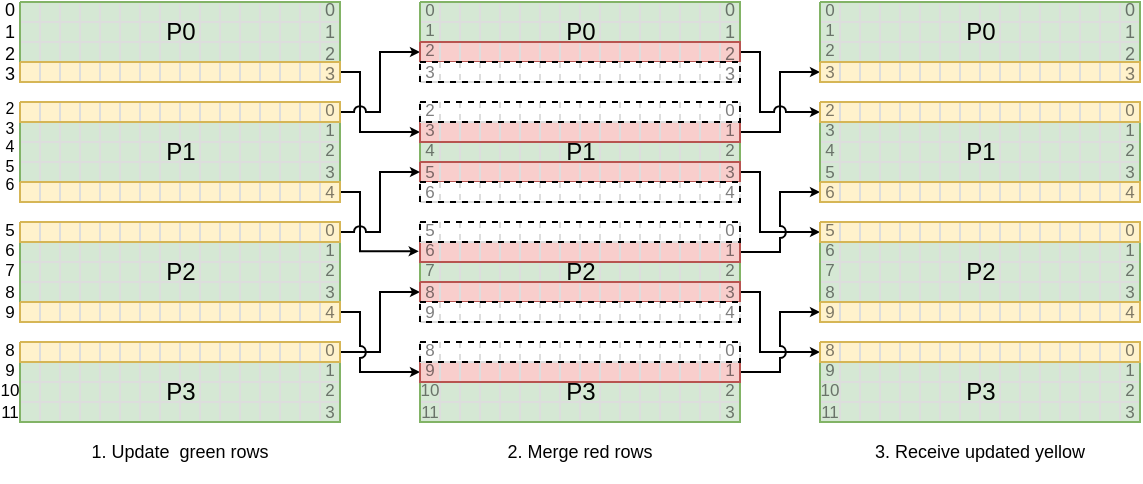 <mxfile version="17.4.5" type="device"><diagram id="Ih0Ml9vMcTWya7vIQpbS" name="Page-1"><mxGraphModel dx="1178" dy="568" grid="1" gridSize="10" guides="1" tooltips="1" connect="1" arrows="1" fold="1" page="1" pageScale="1" pageWidth="850" pageHeight="1100" math="0" shadow="0"><root><mxCell id="0"/><mxCell id="1" parent="0"/><mxCell id="VOwYthwgzwizTj71VB_E-21" value="P1" style="verticalLabelPosition=middle;verticalAlign=middle;html=1;shape=mxgraph.basic.patternFillRect;fillStyle=grid;step=10;fillStrokeWidth=1;fillStrokeColor=#dddddd;glass=0;sketch=0;fillColor=#d5e8d4;strokeColor=#82b366;labelPosition=center;align=center;" parent="1" vertex="1"><mxGeometry x="320" y="180" width="160" height="30" as="geometry"/></mxCell><mxCell id="VOwYthwgzwizTj71VB_E-2" value="P0" style="verticalLabelPosition=middle;verticalAlign=middle;html=1;shape=mxgraph.basic.patternFillRect;fillStyle=grid;step=10;fillStrokeWidth=1;fillStrokeColor=#dddddd;glass=0;sketch=0;fillColor=#d5e8d4;strokeColor=#82b366;spacing=0;labelPosition=center;align=center;" parent="1" vertex="1"><mxGeometry x="120" y="120" width="160" height="30" as="geometry"/></mxCell><mxCell id="VOwYthwgzwizTj71VB_E-40" style="edgeStyle=orthogonalEdgeStyle;rounded=0;orthogonalLoop=1;jettySize=auto;html=1;exitX=1;exitY=0.5;exitDx=0;exitDy=0;exitPerimeter=0;entryX=0;entryY=0.5;entryDx=0;entryDy=0;entryPerimeter=0;fontSize=9;endSize=2;jumpStyle=arc;" parent="1" source="VOwYthwgzwizTj71VB_E-3" target="VOwYthwgzwizTj71VB_E-20" edge="1"><mxGeometry relative="1" as="geometry"><Array as="points"><mxPoint x="290" y="155"/><mxPoint x="290" y="185"/></Array></mxGeometry></mxCell><mxCell id="VOwYthwgzwizTj71VB_E-3" value="" style="verticalLabelPosition=bottom;verticalAlign=top;html=1;shape=mxgraph.basic.patternFillRect;fillStyle=grid;step=10;fillStrokeWidth=1;fillStrokeColor=#dddddd;glass=0;sketch=0;fillColor=#fff2cc;strokeColor=#d6b656;" parent="1" vertex="1"><mxGeometry x="120" y="150" width="160" height="10" as="geometry"/></mxCell><mxCell id="VOwYthwgzwizTj71VB_E-4" value="P1" style="verticalLabelPosition=middle;verticalAlign=middle;html=1;shape=mxgraph.basic.patternFillRect;fillStyle=grid;step=10;fillStrokeWidth=1;fillStrokeColor=#dddddd;glass=0;sketch=0;fillColor=#d5e8d4;strokeColor=#82b366;labelPosition=center;align=center;" parent="1" vertex="1"><mxGeometry x="120" y="180" width="160" height="30" as="geometry"/></mxCell><mxCell id="VOwYthwgzwizTj71VB_E-39" style="edgeStyle=orthogonalEdgeStyle;rounded=0;orthogonalLoop=1;jettySize=auto;html=1;exitX=1;exitY=0.5;exitDx=0;exitDy=0;exitPerimeter=0;entryX=0;entryY=0.5;entryDx=0;entryDy=0;entryPerimeter=0;fontSize=9;endSize=2;jumpStyle=arc;" parent="1" source="VOwYthwgzwizTj71VB_E-5" target="VOwYthwgzwizTj71VB_E-22" edge="1"><mxGeometry relative="1" as="geometry"/></mxCell><mxCell id="VOwYthwgzwizTj71VB_E-5" value="" style="verticalLabelPosition=bottom;verticalAlign=top;html=1;shape=mxgraph.basic.patternFillRect;fillStyle=grid;step=10;fillStrokeWidth=1;fillStrokeColor=#dddddd;glass=0;sketch=0;fillColor=#fff2cc;strokeColor=#d6b656;" parent="1" vertex="1"><mxGeometry x="120" y="170" width="160" height="10" as="geometry"/></mxCell><mxCell id="VOwYthwgzwizTj71VB_E-41" style="edgeStyle=orthogonalEdgeStyle;rounded=0;jumpStyle=arc;orthogonalLoop=1;jettySize=auto;html=1;exitX=1;exitY=0.5;exitDx=0;exitDy=0;exitPerimeter=0;entryX=-0.004;entryY=0.154;entryDx=0;entryDy=0;entryPerimeter=0;fontSize=9;endSize=2;" parent="1" source="VOwYthwgzwizTj71VB_E-6" target="VOwYthwgzwizTj71VB_E-27" edge="1"><mxGeometry relative="1" as="geometry"><Array as="points"><mxPoint x="290" y="215"/><mxPoint x="290" y="245"/></Array></mxGeometry></mxCell><mxCell id="VOwYthwgzwizTj71VB_E-6" value="" style="verticalLabelPosition=bottom;verticalAlign=top;html=1;shape=mxgraph.basic.patternFillRect;fillStyle=grid;step=10;fillStrokeWidth=1;fillStrokeColor=#dddddd;glass=0;sketch=0;fillColor=#fff2cc;strokeColor=#d6b656;" parent="1" vertex="1"><mxGeometry x="120" y="210" width="160" height="10" as="geometry"/></mxCell><mxCell id="VOwYthwgzwizTj71VB_E-10" value="P2" style="verticalLabelPosition=middle;verticalAlign=middle;html=1;shape=mxgraph.basic.patternFillRect;fillStyle=grid;step=10;fillStrokeWidth=1;fillStrokeColor=#dddddd;glass=0;sketch=0;fillColor=#d5e8d4;strokeColor=#82b366;labelPosition=center;align=center;" parent="1" vertex="1"><mxGeometry x="120" y="240" width="160" height="30" as="geometry"/></mxCell><mxCell id="VOwYthwgzwizTj71VB_E-11" value="P3&lt;div style=&quot;text-align: justify&quot;&gt;&lt;/div&gt;" style="verticalLabelPosition=middle;verticalAlign=middle;html=1;shape=mxgraph.basic.patternFillRect;fillStyle=grid;step=10;fillStrokeWidth=1;fillStrokeColor=#dddddd;glass=0;sketch=0;fillColor=#d5e8d4;strokeColor=#82b366;labelPosition=center;align=center;" parent="1" vertex="1"><mxGeometry x="120" y="300" width="160" height="30" as="geometry"/></mxCell><mxCell id="VOwYthwgzwizTj71VB_E-13" value="0&lt;br style=&quot;font-size: 9px&quot;&gt;1&lt;br style=&quot;font-size: 9px&quot;&gt;2&lt;br style=&quot;font-size: 9px&quot;&gt;3" style="text;strokeColor=none;fillColor=none;align=center;verticalAlign=top;rounded=0;glass=0;sketch=0;spacing=0;fontSize=9;spacingTop=-6;whiteSpace=wrap;html=1;" parent="1" vertex="1"><mxGeometry x="110" y="120" width="10" height="40" as="geometry"/></mxCell><mxCell id="VOwYthwgzwizTj71VB_E-15" value="2&lt;br style=&quot;font-size: 8px;&quot;&gt;3&lt;br style=&quot;font-size: 8px;&quot;&gt;4&lt;br style=&quot;font-size: 8px;&quot;&gt;5&lt;br style=&quot;font-size: 8px;&quot;&gt;6" style="text;strokeColor=none;fillColor=none;align=center;verticalAlign=top;rounded=0;glass=0;sketch=0;spacing=0;fontSize=8;spacingTop=-6;whiteSpace=wrap;html=1;" parent="1" vertex="1"><mxGeometry x="110" y="170" width="10" height="50" as="geometry"/></mxCell><mxCell id="VOwYthwgzwizTj71VB_E-16" value="5&lt;br style=&quot;font-size: 8.5px;&quot;&gt;6&lt;br style=&quot;font-size: 8.5px;&quot;&gt;7&lt;br style=&quot;font-size: 8.5px;&quot;&gt;8&lt;br style=&quot;font-size: 8.5px;&quot;&gt;9" style="text;strokeColor=none;fillColor=none;align=center;verticalAlign=top;rounded=0;glass=0;sketch=0;spacing=0;fontSize=8.5;spacingTop=-6;whiteSpace=wrap;html=1;" parent="1" vertex="1"><mxGeometry x="110" y="230" width="10" height="50" as="geometry"/></mxCell><mxCell id="VOwYthwgzwizTj71VB_E-17" value="8&lt;br style=&quot;font-size: 8.5px;&quot;&gt;9&lt;br style=&quot;font-size: 8.5px;&quot;&gt;10&lt;br style=&quot;font-size: 8.5px;&quot;&gt;11" style="text;strokeColor=none;fillColor=none;align=center;verticalAlign=top;rounded=0;glass=0;sketch=0;spacing=0;fontSize=8.5;spacingTop=-6;whiteSpace=wrap;html=1;" parent="1" vertex="1"><mxGeometry x="110" y="290" width="10" height="40" as="geometry"/></mxCell><mxCell id="VOwYthwgzwizTj71VB_E-18" value="&lt;div&gt;&lt;span&gt;1. Update&amp;nbsp; green rows&lt;/span&gt;&lt;/div&gt;" style="text;html=1;strokeColor=none;fillColor=none;align=center;verticalAlign=middle;whiteSpace=wrap;rounded=0;glass=0;sketch=0;fontSize=9;" parent="1" vertex="1"><mxGeometry x="120" y="330" width="160" height="30" as="geometry"/></mxCell><mxCell id="VOwYthwgzwizTj71VB_E-19" value="P0" style="verticalLabelPosition=middle;verticalAlign=middle;html=1;shape=mxgraph.basic.patternFillRect;fillStyle=grid;step=10;fillStrokeWidth=1;fillStrokeColor=#dddddd;glass=0;sketch=0;fillColor=#d5e8d4;strokeColor=#82b366;spacing=0;labelPosition=center;align=center;" parent="1" vertex="1"><mxGeometry x="320" y="120" width="160" height="30" as="geometry"/></mxCell><mxCell id="VOwYthwgzwizTj71VB_E-66" style="edgeStyle=orthogonalEdgeStyle;rounded=0;jumpStyle=arc;orthogonalLoop=1;jettySize=auto;html=1;exitX=1;exitY=0.5;exitDx=0;exitDy=0;exitPerimeter=0;entryX=0;entryY=0.5;entryDx=0;entryDy=0;entryPerimeter=0;fontSize=9;endSize=2;" parent="1" source="VOwYthwgzwizTj71VB_E-20" target="VOwYthwgzwizTj71VB_E-47" edge="1"><mxGeometry relative="1" as="geometry"/></mxCell><mxCell id="VOwYthwgzwizTj71VB_E-20" value="" style="verticalLabelPosition=bottom;verticalAlign=top;html=1;shape=mxgraph.basic.patternFillRect;fillStyle=grid;step=10;fillStrokeWidth=1;fillStrokeColor=#dddddd;glass=0;sketch=0;fillColor=#f8cecc;strokeColor=#b85450;" parent="1" vertex="1"><mxGeometry x="320" y="180" width="160" height="10" as="geometry"/></mxCell><mxCell id="VOwYthwgzwizTj71VB_E-67" style="edgeStyle=orthogonalEdgeStyle;rounded=0;jumpStyle=arc;orthogonalLoop=1;jettySize=auto;html=1;exitX=1;exitY=0.5;exitDx=0;exitDy=0;exitPerimeter=0;entryX=0;entryY=0.5;entryDx=0;entryDy=0;entryPerimeter=0;fontSize=9;endSize=2;" parent="1" source="VOwYthwgzwizTj71VB_E-22" target="VOwYthwgzwizTj71VB_E-49" edge="1"><mxGeometry relative="1" as="geometry"><Array as="points"><mxPoint x="490" y="145"/><mxPoint x="490" y="175"/></Array></mxGeometry></mxCell><mxCell id="VOwYthwgzwizTj71VB_E-22" value="" style="verticalLabelPosition=bottom;verticalAlign=top;html=1;shape=mxgraph.basic.patternFillRect;fillStyle=grid;step=10;fillStrokeWidth=1;fillStrokeColor=#dddddd;glass=0;sketch=0;fillColor=#f8cecc;strokeColor=#b85450;" parent="1" vertex="1"><mxGeometry x="320" y="140" width="160" height="10" as="geometry"/></mxCell><mxCell id="VOwYthwgzwizTj71VB_E-65" style="edgeStyle=orthogonalEdgeStyle;rounded=0;jumpStyle=arc;orthogonalLoop=1;jettySize=auto;html=1;exitX=1;exitY=0.5;exitDx=0;exitDy=0;exitPerimeter=0;entryX=0;entryY=0.5;entryDx=0;entryDy=0;entryPerimeter=0;fontSize=9;endSize=2;" parent="1" source="VOwYthwgzwizTj71VB_E-23" target="VOwYthwgzwizTj71VB_E-57" edge="1"><mxGeometry relative="1" as="geometry"><Array as="points"><mxPoint x="490" y="205"/><mxPoint x="490" y="235"/></Array></mxGeometry></mxCell><mxCell id="VOwYthwgzwizTj71VB_E-23" value="" style="verticalLabelPosition=bottom;verticalAlign=top;html=1;shape=mxgraph.basic.patternFillRect;fillStyle=grid;step=10;fillStrokeWidth=1;fillStrokeColor=#dddddd;glass=0;sketch=0;fillColor=#f8cecc;strokeColor=#b85450;" parent="1" vertex="1"><mxGeometry x="320" y="200" width="160" height="10" as="geometry"/></mxCell><mxCell id="VOwYthwgzwizTj71VB_E-27" value="P2" style="verticalLabelPosition=middle;verticalAlign=middle;html=1;shape=mxgraph.basic.patternFillRect;fillStyle=grid;step=10;fillStrokeWidth=1;fillStrokeColor=#dddddd;glass=0;sketch=0;fillColor=#d5e8d4;strokeColor=#82b366;labelPosition=center;align=center;" parent="1" vertex="1"><mxGeometry x="320" y="240" width="160" height="30" as="geometry"/></mxCell><mxCell id="VOwYthwgzwizTj71VB_E-28" value="P3&lt;div style=&quot;text-align: justify&quot;&gt;&lt;/div&gt;" style="verticalLabelPosition=middle;verticalAlign=middle;html=1;shape=mxgraph.basic.patternFillRect;fillStyle=grid;step=10;fillStrokeWidth=1;fillStrokeColor=#dddddd;glass=0;sketch=0;fillColor=#d5e8d4;strokeColor=#82b366;labelPosition=center;align=center;" parent="1" vertex="1"><mxGeometry x="320" y="300" width="160" height="30" as="geometry"/></mxCell><mxCell id="VOwYthwgzwizTj71VB_E-33" value="" style="verticalLabelPosition=bottom;verticalAlign=top;html=1;shape=mxgraph.basic.patternFillRect;fillStyle=grid;step=10;fillStrokeWidth=1;fillStrokeColor=#dddddd;glass=0;sketch=0;dashed=1;" parent="1" vertex="1"><mxGeometry x="320" y="150" width="160" height="10" as="geometry"/></mxCell><mxCell id="VOwYthwgzwizTj71VB_E-34" value="" style="verticalLabelPosition=bottom;verticalAlign=top;html=1;shape=mxgraph.basic.patternFillRect;fillStyle=grid;step=10;fillStrokeWidth=1;fillStrokeColor=#dddddd;glass=0;sketch=0;dashed=1;" parent="1" vertex="1"><mxGeometry x="320" y="170" width="160" height="10" as="geometry"/></mxCell><mxCell id="VOwYthwgzwizTj71VB_E-35" value="" style="verticalLabelPosition=bottom;verticalAlign=top;html=1;shape=mxgraph.basic.patternFillRect;fillStyle=grid;step=10;fillStrokeWidth=1;fillStrokeColor=#dddddd;glass=0;sketch=0;dashed=1;" parent="1" vertex="1"><mxGeometry x="320" y="210" width="160" height="10" as="geometry"/></mxCell><mxCell id="VOwYthwgzwizTj71VB_E-64" style="edgeStyle=orthogonalEdgeStyle;rounded=0;jumpStyle=arc;orthogonalLoop=1;jettySize=auto;html=1;exitX=1;exitY=0.5;exitDx=0;exitDy=0;exitPerimeter=0;entryX=0;entryY=0.5;entryDx=0;entryDy=0;entryPerimeter=0;fontSize=9;endSize=2;" parent="1" source="VOwYthwgzwizTj71VB_E-24" target="VOwYthwgzwizTj71VB_E-50" edge="1"><mxGeometry relative="1" as="geometry"/></mxCell><mxCell id="VOwYthwgzwizTj71VB_E-24" value="" style="verticalLabelPosition=bottom;verticalAlign=top;html=1;shape=mxgraph.basic.patternFillRect;fillStyle=grid;step=10;fillStrokeWidth=1;fillStrokeColor=#dddddd;glass=0;sketch=0;fillColor=#f8cecc;strokeColor=#b85450;" parent="1" vertex="1"><mxGeometry x="320" y="240" width="160" height="10" as="geometry"/></mxCell><mxCell id="VOwYthwgzwizTj71VB_E-36" value="" style="verticalLabelPosition=bottom;verticalAlign=top;html=1;shape=mxgraph.basic.patternFillRect;fillStyle=grid;step=10;fillStrokeWidth=1;fillStrokeColor=#dddddd;glass=0;sketch=0;dashed=1;" parent="1" vertex="1"><mxGeometry x="320" y="230" width="160" height="10" as="geometry"/></mxCell><mxCell id="VOwYthwgzwizTj71VB_E-42" style="edgeStyle=orthogonalEdgeStyle;rounded=0;jumpStyle=arc;orthogonalLoop=1;jettySize=auto;html=1;exitX=1;exitY=0.5;exitDx=0;exitDy=0;exitPerimeter=0;entryX=0;entryY=0.5;entryDx=0;entryDy=0;entryPerimeter=0;fontSize=9;endSize=2;" parent="1" source="VOwYthwgzwizTj71VB_E-7" target="VOwYthwgzwizTj71VB_E-23" edge="1"><mxGeometry relative="1" as="geometry"/></mxCell><mxCell id="VOwYthwgzwizTj71VB_E-7" value="" style="verticalLabelPosition=bottom;verticalAlign=top;html=1;shape=mxgraph.basic.patternFillRect;fillStyle=grid;step=10;fillStrokeWidth=1;fillStrokeColor=#dddddd;glass=0;sketch=0;fillColor=#fff2cc;strokeColor=#d6b656;" parent="1" vertex="1"><mxGeometry x="120" y="230" width="160" height="10" as="geometry"/></mxCell><mxCell id="VOwYthwgzwizTj71VB_E-43" style="edgeStyle=orthogonalEdgeStyle;rounded=0;jumpStyle=arc;orthogonalLoop=1;jettySize=auto;html=1;exitX=1;exitY=0.5;exitDx=0;exitDy=0;exitPerimeter=0;entryX=0;entryY=0.5;entryDx=0;entryDy=0;entryPerimeter=0;fontSize=9;endSize=2;" parent="1" source="VOwYthwgzwizTj71VB_E-9" target="VOwYthwgzwizTj71VB_E-25" edge="1"><mxGeometry relative="1" as="geometry"/></mxCell><mxCell id="VOwYthwgzwizTj71VB_E-9" value="" style="verticalLabelPosition=bottom;verticalAlign=top;html=1;shape=mxgraph.basic.patternFillRect;fillStyle=grid;step=10;fillStrokeWidth=1;fillStrokeColor=#dddddd;glass=0;sketch=0;fillColor=#fff2cc;strokeColor=#d6b656;" parent="1" vertex="1"><mxGeometry x="120" y="290" width="160" height="10" as="geometry"/></mxCell><mxCell id="VOwYthwgzwizTj71VB_E-44" style="edgeStyle=orthogonalEdgeStyle;rounded=0;jumpStyle=arc;orthogonalLoop=1;jettySize=auto;html=1;exitX=1;exitY=0.5;exitDx=0;exitDy=0;exitPerimeter=0;entryX=0;entryY=0.5;entryDx=0;entryDy=0;entryPerimeter=0;fontSize=9;endSize=2;" parent="1" source="VOwYthwgzwizTj71VB_E-8" target="VOwYthwgzwizTj71VB_E-26" edge="1"><mxGeometry relative="1" as="geometry"><Array as="points"><mxPoint x="290" y="275"/><mxPoint x="290" y="305"/></Array></mxGeometry></mxCell><mxCell id="VOwYthwgzwizTj71VB_E-8" value="" style="verticalLabelPosition=bottom;verticalAlign=top;html=1;shape=mxgraph.basic.patternFillRect;fillStyle=grid;step=10;fillStrokeWidth=1;fillStrokeColor=#dddddd;glass=0;sketch=0;fillColor=#fff2cc;strokeColor=#d6b656;" parent="1" vertex="1"><mxGeometry x="120" y="270" width="160" height="10" as="geometry"/></mxCell><mxCell id="VOwYthwgzwizTj71VB_E-62" style="edgeStyle=orthogonalEdgeStyle;rounded=0;jumpStyle=arc;orthogonalLoop=1;jettySize=auto;html=1;exitX=1;exitY=0.5;exitDx=0;exitDy=0;exitPerimeter=0;entryX=0;entryY=0.5;entryDx=0;entryDy=0;entryPerimeter=0;fontSize=9;endSize=2;" parent="1" source="VOwYthwgzwizTj71VB_E-25" target="VOwYthwgzwizTj71VB_E-58" edge="1"><mxGeometry relative="1" as="geometry"><Array as="points"><mxPoint x="490" y="265"/><mxPoint x="490" y="295"/></Array></mxGeometry></mxCell><mxCell id="VOwYthwgzwizTj71VB_E-25" value="" style="verticalLabelPosition=bottom;verticalAlign=top;html=1;shape=mxgraph.basic.patternFillRect;fillStyle=grid;step=10;fillStrokeWidth=1;fillStrokeColor=#dddddd;glass=0;sketch=0;fillColor=#f8cecc;strokeColor=#b85450;" parent="1" vertex="1"><mxGeometry x="320" y="260" width="160" height="10" as="geometry"/></mxCell><mxCell id="VOwYthwgzwizTj71VB_E-60" style="edgeStyle=orthogonalEdgeStyle;rounded=0;jumpStyle=arc;orthogonalLoop=1;jettySize=auto;html=1;exitX=1;exitY=0.5;exitDx=0;exitDy=0;exitPerimeter=0;entryX=0;entryY=0.5;entryDx=0;entryDy=0;entryPerimeter=0;fontSize=9;endSize=2;" parent="1" source="VOwYthwgzwizTj71VB_E-26" target="VOwYthwgzwizTj71VB_E-59" edge="1"><mxGeometry relative="1" as="geometry"/></mxCell><mxCell id="VOwYthwgzwizTj71VB_E-26" value="" style="verticalLabelPosition=bottom;verticalAlign=top;html=1;shape=mxgraph.basic.patternFillRect;fillStyle=grid;step=10;fillStrokeWidth=1;fillStrokeColor=#dddddd;glass=0;sketch=0;fillColor=#f8cecc;strokeColor=#b85450;" parent="1" vertex="1"><mxGeometry x="320" y="300" width="160" height="10" as="geometry"/></mxCell><mxCell id="VOwYthwgzwizTj71VB_E-37" value="" style="verticalLabelPosition=bottom;verticalAlign=top;html=1;shape=mxgraph.basic.patternFillRect;fillStyle=grid;step=10;fillStrokeWidth=1;fillStrokeColor=#dddddd;glass=0;sketch=0;dashed=1;" parent="1" vertex="1"><mxGeometry x="320" y="270" width="160" height="10" as="geometry"/></mxCell><mxCell id="VOwYthwgzwizTj71VB_E-38" value="" style="verticalLabelPosition=bottom;verticalAlign=top;html=1;shape=mxgraph.basic.patternFillRect;fillStyle=grid;step=10;fillStrokeWidth=1;fillStrokeColor=#dddddd;glass=0;sketch=0;dashed=1;" parent="1" vertex="1"><mxGeometry x="320" y="290" width="160" height="10" as="geometry"/></mxCell><mxCell id="VOwYthwgzwizTj71VB_E-45" value="&lt;span&gt;2. Merge red rows&lt;/span&gt;" style="text;html=1;strokeColor=none;fillColor=none;align=center;verticalAlign=middle;whiteSpace=wrap;rounded=0;glass=0;sketch=0;fontSize=9;" parent="1" vertex="1"><mxGeometry x="320" y="330" width="160" height="30" as="geometry"/></mxCell><mxCell id="VOwYthwgzwizTj71VB_E-32" value="8&lt;br style=&quot;font-size: 8.5px;&quot;&gt;9&lt;br style=&quot;font-size: 8.5px;&quot;&gt;10&lt;br style=&quot;font-size: 8.5px;&quot;&gt;11" style="text;strokeColor=none;fillColor=none;align=center;verticalAlign=top;rounded=0;glass=0;sketch=0;spacing=0;fontSize=8.5;spacingTop=-6;whiteSpace=wrap;html=1;textOpacity=50;" parent="1" vertex="1"><mxGeometry x="320" y="290" width="10" height="40" as="geometry"/></mxCell><mxCell id="VOwYthwgzwizTj71VB_E-31" value="5&lt;br style=&quot;font-size: 8.5px;&quot;&gt;6&lt;br style=&quot;font-size: 8.5px;&quot;&gt;7&lt;br style=&quot;font-size: 8.5px;&quot;&gt;8&lt;br style=&quot;font-size: 8.5px;&quot;&gt;9" style="text;strokeColor=none;fillColor=none;align=center;verticalAlign=top;rounded=0;glass=0;sketch=0;spacing=0;fontSize=8.5;spacingTop=-6;whiteSpace=wrap;html=1;textOpacity=50;" parent="1" vertex="1"><mxGeometry x="320" y="230" width="10" height="50" as="geometry"/></mxCell><mxCell id="VOwYthwgzwizTj71VB_E-30" value="2&lt;br style=&quot;font-size: 8.5px;&quot;&gt;3&lt;br style=&quot;font-size: 8.5px;&quot;&gt;4&lt;br style=&quot;font-size: 8.5px;&quot;&gt;5&lt;br style=&quot;font-size: 8.5px;&quot;&gt;6" style="text;strokeColor=none;fillColor=none;align=center;verticalAlign=top;rounded=0;glass=0;sketch=0;spacing=0;fontSize=8.5;spacingTop=-6;whiteSpace=wrap;html=1;textOpacity=50;" parent="1" vertex="1"><mxGeometry x="320" y="170" width="10" height="50" as="geometry"/></mxCell><mxCell id="VOwYthwgzwizTj71VB_E-29" value="0&lt;br style=&quot;font-size: 8.5px;&quot;&gt;1&lt;br style=&quot;font-size: 8.5px;&quot;&gt;2&lt;br style=&quot;font-size: 8.5px;&quot;&gt;3" style="text;strokeColor=none;fillColor=none;align=center;verticalAlign=top;rounded=0;glass=0;sketch=0;spacing=0;fontSize=8.5;spacingTop=-6;whiteSpace=wrap;html=1;textOpacity=50;" parent="1" vertex="1"><mxGeometry x="320" y="120" width="10" height="40" as="geometry"/></mxCell><mxCell id="VOwYthwgzwizTj71VB_E-46" value="P0" style="verticalLabelPosition=middle;verticalAlign=middle;html=1;shape=mxgraph.basic.patternFillRect;fillStyle=grid;step=10;fillStrokeWidth=1;fillStrokeColor=#dddddd;glass=0;sketch=0;fillColor=#d5e8d4;strokeColor=#82b366;spacing=0;labelPosition=center;align=center;" parent="1" vertex="1"><mxGeometry x="520" y="120" width="160" height="30" as="geometry"/></mxCell><mxCell id="VOwYthwgzwizTj71VB_E-47" value="" style="verticalLabelPosition=bottom;verticalAlign=top;html=1;shape=mxgraph.basic.patternFillRect;fillStyle=grid;step=10;fillStrokeWidth=1;fillStrokeColor=#dddddd;glass=0;sketch=0;fillColor=#fff2cc;strokeColor=#d6b656;" parent="1" vertex="1"><mxGeometry x="520" y="150" width="160" height="10" as="geometry"/></mxCell><mxCell id="VOwYthwgzwizTj71VB_E-48" value="P1" style="verticalLabelPosition=middle;verticalAlign=middle;html=1;shape=mxgraph.basic.patternFillRect;fillStyle=grid;step=10;fillStrokeWidth=1;fillStrokeColor=#dddddd;glass=0;sketch=0;fillColor=#d5e8d4;strokeColor=#82b366;labelPosition=center;align=center;" parent="1" vertex="1"><mxGeometry x="520" y="180" width="160" height="30" as="geometry"/></mxCell><mxCell id="VOwYthwgzwizTj71VB_E-49" value="" style="verticalLabelPosition=bottom;verticalAlign=top;html=1;shape=mxgraph.basic.patternFillRect;fillStyle=grid;step=10;fillStrokeWidth=1;fillStrokeColor=#dddddd;glass=0;sketch=0;fillColor=#fff2cc;strokeColor=#d6b656;" parent="1" vertex="1"><mxGeometry x="520" y="170" width="160" height="10" as="geometry"/></mxCell><mxCell id="VOwYthwgzwizTj71VB_E-50" value="" style="verticalLabelPosition=bottom;verticalAlign=top;html=1;shape=mxgraph.basic.patternFillRect;fillStyle=grid;step=10;fillStrokeWidth=1;fillStrokeColor=#dddddd;glass=0;sketch=0;fillColor=#fff2cc;strokeColor=#d6b656;" parent="1" vertex="1"><mxGeometry x="520" y="210" width="160" height="10" as="geometry"/></mxCell><mxCell id="VOwYthwgzwizTj71VB_E-51" value="P2" style="verticalLabelPosition=middle;verticalAlign=middle;html=1;shape=mxgraph.basic.patternFillRect;fillStyle=grid;step=10;fillStrokeWidth=1;fillStrokeColor=#dddddd;glass=0;sketch=0;fillColor=#d5e8d4;strokeColor=#82b366;labelPosition=center;align=center;" parent="1" vertex="1"><mxGeometry x="520" y="240" width="160" height="30" as="geometry"/></mxCell><mxCell id="VOwYthwgzwizTj71VB_E-52" value="P3&lt;div style=&quot;text-align: justify&quot;&gt;&lt;/div&gt;" style="verticalLabelPosition=middle;verticalAlign=middle;html=1;shape=mxgraph.basic.patternFillRect;fillStyle=grid;step=10;fillStrokeWidth=1;fillStrokeColor=#dddddd;glass=0;sketch=0;fillColor=#d5e8d4;strokeColor=#82b366;labelPosition=center;align=center;" parent="1" vertex="1"><mxGeometry x="520" y="300" width="160" height="30" as="geometry"/></mxCell><mxCell id="VOwYthwgzwizTj71VB_E-57" value="" style="verticalLabelPosition=bottom;verticalAlign=top;html=1;shape=mxgraph.basic.patternFillRect;fillStyle=grid;step=10;fillStrokeWidth=1;fillStrokeColor=#dddddd;glass=0;sketch=0;fillColor=#fff2cc;strokeColor=#d6b656;" parent="1" vertex="1"><mxGeometry x="520" y="230" width="160" height="10" as="geometry"/></mxCell><mxCell id="VOwYthwgzwizTj71VB_E-58" value="" style="verticalLabelPosition=bottom;verticalAlign=top;html=1;shape=mxgraph.basic.patternFillRect;fillStyle=grid;step=10;fillStrokeWidth=1;fillStrokeColor=#dddddd;glass=0;sketch=0;fillColor=#fff2cc;strokeColor=#d6b656;" parent="1" vertex="1"><mxGeometry x="520" y="290" width="160" height="10" as="geometry"/></mxCell><mxCell id="VOwYthwgzwizTj71VB_E-59" value="" style="verticalLabelPosition=bottom;verticalAlign=top;html=1;shape=mxgraph.basic.patternFillRect;fillStyle=grid;step=10;fillStrokeWidth=1;fillStrokeColor=#dddddd;glass=0;sketch=0;fillColor=#fff2cc;strokeColor=#d6b656;" parent="1" vertex="1"><mxGeometry x="520" y="270" width="160" height="10" as="geometry"/></mxCell><mxCell id="VOwYthwgzwizTj71VB_E-53" value="0&lt;br style=&quot;font-size: 8.5px;&quot;&gt;1&lt;br style=&quot;font-size: 8.5px;&quot;&gt;2&lt;br style=&quot;font-size: 8.5px;&quot;&gt;3" style="text;strokeColor=none;fillColor=none;align=center;verticalAlign=top;rounded=0;glass=0;sketch=0;spacing=0;fontSize=8.5;spacingTop=-6;whiteSpace=wrap;html=1;textOpacity=50;" parent="1" vertex="1"><mxGeometry x="520" y="120" width="10" height="40" as="geometry"/></mxCell><mxCell id="VOwYthwgzwizTj71VB_E-54" value="2&lt;br style=&quot;font-size: 8.5px;&quot;&gt;3&lt;br style=&quot;font-size: 8.5px;&quot;&gt;4&lt;br style=&quot;font-size: 8.5px;&quot;&gt;5&lt;br style=&quot;font-size: 8.5px;&quot;&gt;6" style="text;strokeColor=none;fillColor=none;align=center;verticalAlign=top;rounded=0;glass=0;sketch=0;spacing=0;fontSize=8.5;spacingTop=-6;whiteSpace=wrap;html=1;textOpacity=50;" parent="1" vertex="1"><mxGeometry x="520" y="170" width="10" height="50" as="geometry"/></mxCell><mxCell id="VOwYthwgzwizTj71VB_E-55" value="5&lt;br style=&quot;font-size: 8.5px;&quot;&gt;6&lt;br style=&quot;font-size: 8.5px;&quot;&gt;7&lt;br style=&quot;font-size: 8.5px;&quot;&gt;8&lt;br style=&quot;font-size: 8.5px;&quot;&gt;9" style="text;strokeColor=none;fillColor=none;align=center;verticalAlign=top;rounded=0;glass=0;sketch=0;spacing=0;fontSize=8.5;spacingTop=-6;whiteSpace=wrap;html=1;textOpacity=50;" parent="1" vertex="1"><mxGeometry x="520" y="230" width="10" height="50" as="geometry"/></mxCell><mxCell id="VOwYthwgzwizTj71VB_E-56" value="8&lt;br style=&quot;font-size: 8.5px;&quot;&gt;9&lt;br style=&quot;font-size: 8.5px;&quot;&gt;10&lt;br style=&quot;font-size: 8.5px;&quot;&gt;11" style="text;strokeColor=none;fillColor=none;align=center;verticalAlign=top;rounded=0;glass=0;sketch=0;spacing=0;fontSize=8.5;spacingTop=-6;whiteSpace=wrap;html=1;textOpacity=50;" parent="1" vertex="1"><mxGeometry x="520" y="290" width="10" height="40" as="geometry"/></mxCell><mxCell id="VOwYthwgzwizTj71VB_E-68" value="&lt;span&gt;3. Receive&amp;nbsp;updated yellow&lt;/span&gt;" style="text;html=1;strokeColor=none;fillColor=none;align=center;verticalAlign=middle;whiteSpace=wrap;rounded=0;glass=0;sketch=0;fontSize=9;" parent="1" vertex="1"><mxGeometry x="520" y="330" width="160" height="30" as="geometry"/></mxCell><mxCell id="VOwYthwgzwizTj71VB_E-71" value="0&lt;br&gt;1&lt;br&gt;2&lt;br&gt;3" style="text;strokeColor=none;fillColor=none;align=center;verticalAlign=top;rounded=0;glass=0;sketch=0;spacing=0;fontSize=9;spacingTop=-6;whiteSpace=wrap;html=1;textOpacity=50;" parent="1" vertex="1"><mxGeometry x="270" y="120" width="10" height="40" as="geometry"/></mxCell><mxCell id="VOwYthwgzwizTj71VB_E-72" value="0&lt;br style=&quot;font-size: 8.5px;&quot;&gt;1&lt;br style=&quot;font-size: 8.5px;&quot;&gt;2&lt;br style=&quot;font-size: 8.5px;&quot;&gt;3&lt;br style=&quot;font-size: 8.5px;&quot;&gt;4" style="text;strokeColor=none;fillColor=none;align=center;verticalAlign=top;rounded=0;glass=0;sketch=0;spacing=0;fontSize=8.5;spacingTop=-6;whiteSpace=wrap;html=1;textOpacity=50;" parent="1" vertex="1"><mxGeometry x="270" y="170" width="10" height="50" as="geometry"/></mxCell><mxCell id="VOwYthwgzwizTj71VB_E-73" value="0&lt;br style=&quot;font-size: 8.5px;&quot;&gt;1&lt;br style=&quot;font-size: 8.5px;&quot;&gt;2&lt;br style=&quot;font-size: 8.5px;&quot;&gt;3&lt;br style=&quot;font-size: 8.5px;&quot;&gt;4" style="text;strokeColor=none;fillColor=none;align=center;verticalAlign=top;rounded=0;glass=0;sketch=0;spacing=0;fontSize=8.5;spacingTop=-6;whiteSpace=wrap;html=1;textOpacity=50;" parent="1" vertex="1"><mxGeometry x="270" y="230" width="10" height="50" as="geometry"/></mxCell><mxCell id="VOwYthwgzwizTj71VB_E-74" value="0&lt;br style=&quot;font-size: 8.5px;&quot;&gt;1&lt;br style=&quot;font-size: 8.5px;&quot;&gt;2&lt;br style=&quot;font-size: 8.5px;&quot;&gt;3" style="text;strokeColor=none;fillColor=none;align=center;verticalAlign=top;rounded=0;glass=0;sketch=0;spacing=0;fontSize=8.5;spacingTop=-6;whiteSpace=wrap;html=1;textOpacity=50;" parent="1" vertex="1"><mxGeometry x="270" y="290" width="10" height="40" as="geometry"/></mxCell><mxCell id="gS_ADgSrSn3s4MhXANd3-3" value="0&lt;br&gt;1&lt;br&gt;2&lt;br&gt;3" style="text;strokeColor=none;fillColor=none;align=center;verticalAlign=top;rounded=0;glass=0;sketch=0;spacing=0;fontSize=9;spacingTop=-6;whiteSpace=wrap;html=1;textOpacity=50;" vertex="1" parent="1"><mxGeometry x="470" y="120" width="10" height="40" as="geometry"/></mxCell><mxCell id="gS_ADgSrSn3s4MhXANd3-4" value="0&lt;br style=&quot;font-size: 8.5px;&quot;&gt;1&lt;br style=&quot;font-size: 8.5px;&quot;&gt;2&lt;br style=&quot;font-size: 8.5px;&quot;&gt;3&lt;br style=&quot;font-size: 8.5px;&quot;&gt;4" style="text;strokeColor=none;fillColor=none;align=center;verticalAlign=top;rounded=0;glass=0;sketch=0;spacing=0;fontSize=8.5;spacingTop=-6;whiteSpace=wrap;html=1;textOpacity=50;" vertex="1" parent="1"><mxGeometry x="470" y="170" width="10" height="50" as="geometry"/></mxCell><mxCell id="gS_ADgSrSn3s4MhXANd3-5" value="0&lt;br style=&quot;font-size: 8.5px;&quot;&gt;1&lt;br style=&quot;font-size: 8.5px;&quot;&gt;2&lt;br style=&quot;font-size: 8.5px;&quot;&gt;3&lt;br style=&quot;font-size: 8.5px;&quot;&gt;4" style="text;strokeColor=none;fillColor=none;align=center;verticalAlign=top;rounded=0;glass=0;sketch=0;spacing=0;fontSize=8.5;spacingTop=-6;whiteSpace=wrap;html=1;textOpacity=50;" vertex="1" parent="1"><mxGeometry x="470" y="230" width="10" height="50" as="geometry"/></mxCell><mxCell id="gS_ADgSrSn3s4MhXANd3-6" value="0&lt;br style=&quot;font-size: 8.5px;&quot;&gt;1&lt;br style=&quot;font-size: 8.5px;&quot;&gt;2&lt;br style=&quot;font-size: 8.5px;&quot;&gt;3" style="text;strokeColor=none;fillColor=none;align=center;verticalAlign=top;rounded=0;glass=0;sketch=0;spacing=0;fontSize=8.5;spacingTop=-6;whiteSpace=wrap;html=1;textOpacity=50;" vertex="1" parent="1"><mxGeometry x="470" y="290" width="10" height="40" as="geometry"/></mxCell><mxCell id="gS_ADgSrSn3s4MhXANd3-7" value="0&lt;br&gt;1&lt;br&gt;2&lt;br&gt;3" style="text;strokeColor=none;fillColor=none;align=center;verticalAlign=top;rounded=0;glass=0;sketch=0;spacing=0;fontSize=9;spacingTop=-6;whiteSpace=wrap;html=1;textOpacity=50;" vertex="1" parent="1"><mxGeometry x="670" y="120" width="10" height="40" as="geometry"/></mxCell><mxCell id="gS_ADgSrSn3s4MhXANd3-8" value="0&lt;br style=&quot;font-size: 8.5px;&quot;&gt;1&lt;br style=&quot;font-size: 8.5px;&quot;&gt;2&lt;br style=&quot;font-size: 8.5px;&quot;&gt;3&lt;br style=&quot;font-size: 8.5px;&quot;&gt;4" style="text;strokeColor=none;fillColor=none;align=center;verticalAlign=top;rounded=0;glass=0;sketch=0;spacing=0;fontSize=8.5;spacingTop=-6;whiteSpace=wrap;html=1;textOpacity=50;" vertex="1" parent="1"><mxGeometry x="670" y="170" width="10" height="50" as="geometry"/></mxCell><mxCell id="gS_ADgSrSn3s4MhXANd3-9" value="0&lt;br style=&quot;font-size: 8.5px;&quot;&gt;1&lt;br style=&quot;font-size: 8.5px;&quot;&gt;2&lt;br style=&quot;font-size: 8.5px;&quot;&gt;3&lt;br style=&quot;font-size: 8.5px;&quot;&gt;4" style="text;strokeColor=none;fillColor=none;align=center;verticalAlign=top;rounded=0;glass=0;sketch=0;spacing=0;fontSize=8.5;spacingTop=-6;whiteSpace=wrap;html=1;textOpacity=50;" vertex="1" parent="1"><mxGeometry x="670" y="230" width="10" height="50" as="geometry"/></mxCell><mxCell id="gS_ADgSrSn3s4MhXANd3-10" value="0&lt;br style=&quot;font-size: 8.5px;&quot;&gt;1&lt;br style=&quot;font-size: 8.5px;&quot;&gt;2&lt;br style=&quot;font-size: 8.5px;&quot;&gt;3" style="text;strokeColor=none;fillColor=none;align=center;verticalAlign=top;rounded=0;glass=0;sketch=0;spacing=0;fontSize=8.5;spacingTop=-6;whiteSpace=wrap;html=1;textOpacity=50;" vertex="1" parent="1"><mxGeometry x="670" y="290" width="10" height="40" as="geometry"/></mxCell></root></mxGraphModel></diagram></mxfile>